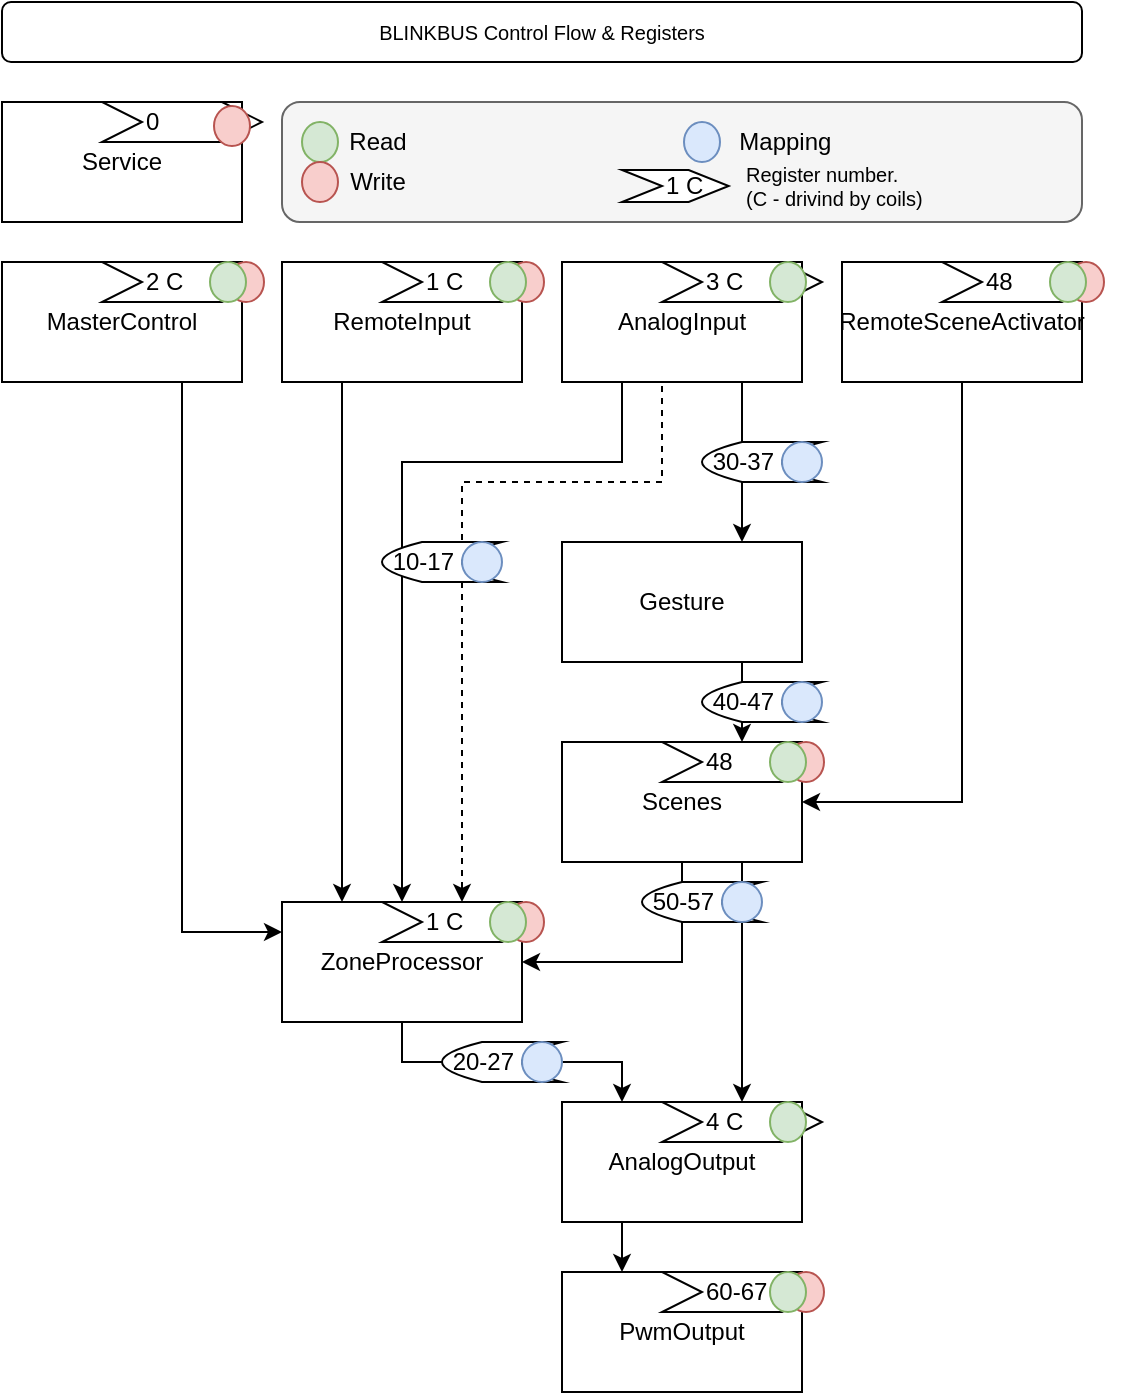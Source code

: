<mxfile version="15.2.7" type="device"><diagram id="zra3xhSvwH0GyJLOJyrM" name="page"><mxGraphModel dx="1732" dy="1841" grid="1" gridSize="10" guides="1" tooltips="1" connect="1" arrows="1" fold="1" page="1" pageScale="1" pageWidth="827" pageHeight="1169" math="0" shadow="0"><root><mxCell id="0"/><mxCell id="1" parent="0"/><mxCell id="6S6kO2C8izBahNGhseQC-16" style="edgeStyle=orthogonalEdgeStyle;rounded=0;orthogonalLoop=1;jettySize=auto;html=1;exitX=0.25;exitY=1;exitDx=0;exitDy=0;entryX=0.5;entryY=0;entryDx=0;entryDy=0;" edge="1" parent="1" source="6S6kO2C8izBahNGhseQC-5" target="6S6kO2C8izBahNGhseQC-8"><mxGeometry relative="1" as="geometry"><Array as="points"><mxPoint x="240" y="180"/><mxPoint x="130" y="180"/></Array></mxGeometry></mxCell><mxCell id="6S6kO2C8izBahNGhseQC-17" style="edgeStyle=orthogonalEdgeStyle;rounded=0;orthogonalLoop=1;jettySize=auto;html=1;exitX=0.5;exitY=1;exitDx=0;exitDy=0;entryX=0.75;entryY=0;entryDx=0;entryDy=0;dashed=1;" edge="1" parent="1" source="6S6kO2C8izBahNGhseQC-5" target="6S6kO2C8izBahNGhseQC-8"><mxGeometry relative="1" as="geometry"><Array as="points"><mxPoint x="260" y="140"/><mxPoint x="260" y="190"/><mxPoint x="160" y="190"/></Array></mxGeometry></mxCell><mxCell id="6S6kO2C8izBahNGhseQC-18" style="edgeStyle=orthogonalEdgeStyle;rounded=0;orthogonalLoop=1;jettySize=auto;html=1;exitX=0.75;exitY=1;exitDx=0;exitDy=0;entryX=0.75;entryY=0;entryDx=0;entryDy=0;" edge="1" parent="1" source="6S6kO2C8izBahNGhseQC-5" target="6S6kO2C8izBahNGhseQC-13"><mxGeometry relative="1" as="geometry"/></mxCell><mxCell id="6S6kO2C8izBahNGhseQC-5" value="&lt;span&gt;AnalogInput&lt;/span&gt;" style="rounded=0;whiteSpace=wrap;html=1;" vertex="1" parent="1"><mxGeometry x="210" y="80" width="120" height="60" as="geometry"/></mxCell><mxCell id="6S6kO2C8izBahNGhseQC-116" style="edgeStyle=orthogonalEdgeStyle;rounded=0;orthogonalLoop=1;jettySize=auto;html=1;exitX=0.5;exitY=1;exitDx=0;exitDy=0;entryX=1;entryY=0.5;entryDx=0;entryDy=0;fontSize=10;" edge="1" parent="1" source="6S6kO2C8izBahNGhseQC-6" target="6S6kO2C8izBahNGhseQC-19"><mxGeometry relative="1" as="geometry"/></mxCell><mxCell id="6S6kO2C8izBahNGhseQC-6" value="RemoteSceneActivator" style="rounded=0;whiteSpace=wrap;html=1;" vertex="1" parent="1"><mxGeometry x="350" y="80" width="120" height="60" as="geometry"/></mxCell><mxCell id="6S6kO2C8izBahNGhseQC-15" style="edgeStyle=orthogonalEdgeStyle;rounded=0;orthogonalLoop=1;jettySize=auto;html=1;exitX=0.25;exitY=1;exitDx=0;exitDy=0;entryX=0.25;entryY=0;entryDx=0;entryDy=0;" edge="1" parent="1" source="6S6kO2C8izBahNGhseQC-7" target="6S6kO2C8izBahNGhseQC-8"><mxGeometry relative="1" as="geometry"/></mxCell><mxCell id="6S6kO2C8izBahNGhseQC-7" value="RemoteInput" style="rounded=0;whiteSpace=wrap;html=1;" vertex="1" parent="1"><mxGeometry x="70" y="80" width="120" height="60" as="geometry"/></mxCell><mxCell id="6S6kO2C8izBahNGhseQC-25" style="edgeStyle=orthogonalEdgeStyle;rounded=0;orthogonalLoop=1;jettySize=auto;html=1;exitX=0.5;exitY=1;exitDx=0;exitDy=0;entryX=0.25;entryY=0;entryDx=0;entryDy=0;" edge="1" parent="1" source="6S6kO2C8izBahNGhseQC-8" target="6S6kO2C8izBahNGhseQC-22"><mxGeometry relative="1" as="geometry"/></mxCell><mxCell id="6S6kO2C8izBahNGhseQC-8" value="ZoneProcessor" style="rounded=0;whiteSpace=wrap;html=1;" vertex="1" parent="1"><mxGeometry x="70" y="400" width="120" height="60" as="geometry"/></mxCell><mxCell id="6S6kO2C8izBahNGhseQC-21" style="edgeStyle=orthogonalEdgeStyle;rounded=0;orthogonalLoop=1;jettySize=auto;html=1;exitX=0.75;exitY=1;exitDx=0;exitDy=0;entryX=0.75;entryY=0;entryDx=0;entryDy=0;" edge="1" parent="1" source="6S6kO2C8izBahNGhseQC-13" target="6S6kO2C8izBahNGhseQC-19"><mxGeometry relative="1" as="geometry"/></mxCell><mxCell id="6S6kO2C8izBahNGhseQC-13" value="Gesture" style="rounded=0;whiteSpace=wrap;html=1;" vertex="1" parent="1"><mxGeometry x="210" y="220" width="120" height="60" as="geometry"/></mxCell><mxCell id="6S6kO2C8izBahNGhseQC-23" style="edgeStyle=orthogonalEdgeStyle;rounded=0;orthogonalLoop=1;jettySize=auto;html=1;exitX=0.75;exitY=1;exitDx=0;exitDy=0;entryX=0.75;entryY=0;entryDx=0;entryDy=0;" edge="1" parent="1" source="6S6kO2C8izBahNGhseQC-19" target="6S6kO2C8izBahNGhseQC-22"><mxGeometry relative="1" as="geometry"/></mxCell><mxCell id="6S6kO2C8izBahNGhseQC-88" style="edgeStyle=orthogonalEdgeStyle;rounded=0;orthogonalLoop=1;jettySize=auto;html=1;exitX=0.5;exitY=1;exitDx=0;exitDy=0;entryX=1;entryY=0.5;entryDx=0;entryDy=0;" edge="1" parent="1" source="6S6kO2C8izBahNGhseQC-19" target="6S6kO2C8izBahNGhseQC-8"><mxGeometry relative="1" as="geometry"/></mxCell><mxCell id="6S6kO2C8izBahNGhseQC-19" value="Scenes" style="rounded=0;whiteSpace=wrap;html=1;" vertex="1" parent="1"><mxGeometry x="210" y="320" width="120" height="60" as="geometry"/></mxCell><mxCell id="6S6kO2C8izBahNGhseQC-30" style="edgeStyle=orthogonalEdgeStyle;rounded=0;orthogonalLoop=1;jettySize=auto;html=1;exitX=0.25;exitY=1;exitDx=0;exitDy=0;entryX=0.25;entryY=0;entryDx=0;entryDy=0;" edge="1" parent="1" source="6S6kO2C8izBahNGhseQC-22" target="6S6kO2C8izBahNGhseQC-29"><mxGeometry relative="1" as="geometry"/></mxCell><mxCell id="6S6kO2C8izBahNGhseQC-22" value="AnalogOutput" style="rounded=0;whiteSpace=wrap;html=1;" vertex="1" parent="1"><mxGeometry x="210" y="500" width="120" height="60" as="geometry"/></mxCell><mxCell id="6S6kO2C8izBahNGhseQC-29" value="PwmOutput" style="rounded=0;whiteSpace=wrap;html=1;" vertex="1" parent="1"><mxGeometry x="210" y="585" width="120" height="60" as="geometry"/></mxCell><mxCell id="6S6kO2C8izBahNGhseQC-33" value="" style="group" vertex="1" connectable="0" parent="1"><mxGeometry x="260" y="585" width="90" height="20" as="geometry"/></mxCell><mxCell id="6S6kO2C8izBahNGhseQC-28" value="&amp;nbsp; &amp;nbsp; &amp;nbsp; 60-67" style="shape=step;perimeter=stepPerimeter;whiteSpace=wrap;html=1;fixedSize=1;align=left;" vertex="1" parent="6S6kO2C8izBahNGhseQC-33"><mxGeometry width="80" height="20" as="geometry"/></mxCell><mxCell id="6S6kO2C8izBahNGhseQC-31" value="" style="ellipse;whiteSpace=wrap;html=1;fillColor=#f8cecc;strokeColor=#b85450;" vertex="1" parent="6S6kO2C8izBahNGhseQC-33"><mxGeometry x="63" width="18" height="20" as="geometry"/></mxCell><mxCell id="6S6kO2C8izBahNGhseQC-32" value="" style="ellipse;whiteSpace=wrap;html=1;fillColor=#d5e8d4;strokeColor=#82b366;" vertex="1" parent="6S6kO2C8izBahNGhseQC-33"><mxGeometry x="54" width="18" height="20" as="geometry"/></mxCell><mxCell id="6S6kO2C8izBahNGhseQC-35" value="" style="group" vertex="1" connectable="0" parent="1"><mxGeometry x="120" y="400" width="90" height="20" as="geometry"/></mxCell><mxCell id="6S6kO2C8izBahNGhseQC-36" value="&amp;nbsp; &amp;nbsp; &amp;nbsp; 1 C" style="shape=step;perimeter=stepPerimeter;whiteSpace=wrap;html=1;fixedSize=1;align=left;" vertex="1" parent="6S6kO2C8izBahNGhseQC-35"><mxGeometry width="80" height="20" as="geometry"/></mxCell><mxCell id="6S6kO2C8izBahNGhseQC-37" value="" style="ellipse;whiteSpace=wrap;html=1;fillColor=#f8cecc;strokeColor=#b85450;" vertex="1" parent="6S6kO2C8izBahNGhseQC-35"><mxGeometry x="63" width="18" height="20" as="geometry"/></mxCell><mxCell id="6S6kO2C8izBahNGhseQC-38" value="" style="ellipse;whiteSpace=wrap;html=1;fillColor=#d5e8d4;strokeColor=#82b366;" vertex="1" parent="6S6kO2C8izBahNGhseQC-35"><mxGeometry x="54" width="18" height="20" as="geometry"/></mxCell><mxCell id="6S6kO2C8izBahNGhseQC-41" value="" style="group" vertex="1" connectable="0" parent="1"><mxGeometry x="120" y="80" width="90" height="20" as="geometry"/></mxCell><mxCell id="6S6kO2C8izBahNGhseQC-42" value="&amp;nbsp; &amp;nbsp; &amp;nbsp; 1 C" style="shape=step;perimeter=stepPerimeter;whiteSpace=wrap;html=1;fixedSize=1;align=left;" vertex="1" parent="6S6kO2C8izBahNGhseQC-41"><mxGeometry width="80" height="20" as="geometry"/></mxCell><mxCell id="6S6kO2C8izBahNGhseQC-43" value="" style="ellipse;whiteSpace=wrap;html=1;fillColor=#f8cecc;strokeColor=#b85450;" vertex="1" parent="6S6kO2C8izBahNGhseQC-41"><mxGeometry x="63" width="18" height="20" as="geometry"/></mxCell><mxCell id="6S6kO2C8izBahNGhseQC-44" value="" style="ellipse;whiteSpace=wrap;html=1;fillColor=#d5e8d4;strokeColor=#82b366;" vertex="1" parent="6S6kO2C8izBahNGhseQC-41"><mxGeometry x="54" width="18" height="20" as="geometry"/></mxCell><mxCell id="6S6kO2C8izBahNGhseQC-45" value="" style="group" vertex="1" connectable="0" parent="1"><mxGeometry x="260" y="80" width="90" height="20" as="geometry"/></mxCell><mxCell id="6S6kO2C8izBahNGhseQC-46" value="&amp;nbsp; &amp;nbsp; &amp;nbsp; 3 C" style="shape=step;perimeter=stepPerimeter;whiteSpace=wrap;html=1;fixedSize=1;align=left;" vertex="1" parent="6S6kO2C8izBahNGhseQC-45"><mxGeometry width="80" height="20" as="geometry"/></mxCell><mxCell id="6S6kO2C8izBahNGhseQC-48" value="" style="ellipse;whiteSpace=wrap;html=1;fillColor=#d5e8d4;strokeColor=#82b366;" vertex="1" parent="6S6kO2C8izBahNGhseQC-45"><mxGeometry x="54" width="18" height="20" as="geometry"/></mxCell><mxCell id="6S6kO2C8izBahNGhseQC-49" value="" style="group" vertex="1" connectable="0" parent="1"><mxGeometry x="260" y="500" width="90" height="20" as="geometry"/></mxCell><mxCell id="6S6kO2C8izBahNGhseQC-50" value="&amp;nbsp; &amp;nbsp; &amp;nbsp; 4 C" style="shape=step;perimeter=stepPerimeter;whiteSpace=wrap;html=1;fixedSize=1;align=left;" vertex="1" parent="6S6kO2C8izBahNGhseQC-49"><mxGeometry width="80" height="20" as="geometry"/></mxCell><mxCell id="6S6kO2C8izBahNGhseQC-52" value="" style="ellipse;whiteSpace=wrap;html=1;fillColor=#d5e8d4;strokeColor=#82b366;" vertex="1" parent="6S6kO2C8izBahNGhseQC-49"><mxGeometry x="54" width="18" height="20" as="geometry"/></mxCell><mxCell id="6S6kO2C8izBahNGhseQC-59" value="" style="group" vertex="1" connectable="0" parent="1"><mxGeometry x="120" y="220" width="60" height="20" as="geometry"/></mxCell><mxCell id="6S6kO2C8izBahNGhseQC-53" value="&amp;nbsp;10-17&amp;nbsp;" style="shape=dataStorage;whiteSpace=wrap;html=1;fixedSize=1;align=left;" vertex="1" parent="6S6kO2C8izBahNGhseQC-59"><mxGeometry width="60" height="20" as="geometry"/></mxCell><mxCell id="6S6kO2C8izBahNGhseQC-58" value="" style="ellipse;whiteSpace=wrap;html=1;fillColor=#dae8fc;strokeColor=#6c8ebf;" vertex="1" parent="6S6kO2C8izBahNGhseQC-59"><mxGeometry x="40" width="20" height="20" as="geometry"/></mxCell><mxCell id="6S6kO2C8izBahNGhseQC-60" value="" style="group" vertex="1" connectable="0" parent="1"><mxGeometry x="280" y="170" width="60" height="20" as="geometry"/></mxCell><mxCell id="6S6kO2C8izBahNGhseQC-61" value="&amp;nbsp;30-37&amp;nbsp;" style="shape=dataStorage;whiteSpace=wrap;html=1;fixedSize=1;align=left;" vertex="1" parent="6S6kO2C8izBahNGhseQC-60"><mxGeometry width="60" height="20" as="geometry"/></mxCell><mxCell id="6S6kO2C8izBahNGhseQC-62" value="" style="ellipse;whiteSpace=wrap;html=1;fillColor=#dae8fc;strokeColor=#6c8ebf;" vertex="1" parent="6S6kO2C8izBahNGhseQC-60"><mxGeometry x="40" width="20" height="20" as="geometry"/></mxCell><mxCell id="6S6kO2C8izBahNGhseQC-63" value="" style="group" vertex="1" connectable="0" parent="1"><mxGeometry x="280" y="290" width="60" height="20" as="geometry"/></mxCell><mxCell id="6S6kO2C8izBahNGhseQC-64" value="&amp;nbsp;40-47&amp;nbsp;" style="shape=dataStorage;whiteSpace=wrap;html=1;fixedSize=1;align=left;" vertex="1" parent="6S6kO2C8izBahNGhseQC-63"><mxGeometry width="60" height="20" as="geometry"/></mxCell><mxCell id="6S6kO2C8izBahNGhseQC-65" value="" style="ellipse;whiteSpace=wrap;html=1;fillColor=#dae8fc;strokeColor=#6c8ebf;" vertex="1" parent="6S6kO2C8izBahNGhseQC-63"><mxGeometry x="40" width="20" height="20" as="geometry"/></mxCell><mxCell id="6S6kO2C8izBahNGhseQC-66" value="" style="group" vertex="1" connectable="0" parent="1"><mxGeometry x="250" y="390" width="60" height="20" as="geometry"/></mxCell><mxCell id="6S6kO2C8izBahNGhseQC-67" value="&amp;nbsp;50-57&amp;nbsp;" style="shape=dataStorage;whiteSpace=wrap;html=1;fixedSize=1;align=left;" vertex="1" parent="6S6kO2C8izBahNGhseQC-66"><mxGeometry width="60" height="20" as="geometry"/></mxCell><mxCell id="6S6kO2C8izBahNGhseQC-68" value="" style="ellipse;whiteSpace=wrap;html=1;fillColor=#dae8fc;strokeColor=#6c8ebf;" vertex="1" parent="6S6kO2C8izBahNGhseQC-66"><mxGeometry x="40" width="20" height="20" as="geometry"/></mxCell><mxCell id="6S6kO2C8izBahNGhseQC-69" value="" style="group" vertex="1" connectable="0" parent="1"><mxGeometry x="150" y="470" width="60" height="20" as="geometry"/></mxCell><mxCell id="6S6kO2C8izBahNGhseQC-70" value="&amp;nbsp;20-27&amp;nbsp;" style="shape=dataStorage;whiteSpace=wrap;html=1;fixedSize=1;align=left;" vertex="1" parent="6S6kO2C8izBahNGhseQC-69"><mxGeometry width="60" height="20" as="geometry"/></mxCell><mxCell id="6S6kO2C8izBahNGhseQC-71" value="" style="ellipse;whiteSpace=wrap;html=1;fillColor=#dae8fc;strokeColor=#6c8ebf;" vertex="1" parent="6S6kO2C8izBahNGhseQC-69"><mxGeometry x="40" width="20" height="20" as="geometry"/></mxCell><mxCell id="6S6kO2C8izBahNGhseQC-78" style="edgeStyle=orthogonalEdgeStyle;rounded=0;orthogonalLoop=1;jettySize=auto;html=1;exitX=0.75;exitY=1;exitDx=0;exitDy=0;entryX=0;entryY=0.25;entryDx=0;entryDy=0;" edge="1" parent="1" source="6S6kO2C8izBahNGhseQC-77" target="6S6kO2C8izBahNGhseQC-8"><mxGeometry relative="1" as="geometry"/></mxCell><mxCell id="6S6kO2C8izBahNGhseQC-77" value="MasterControl" style="rounded=0;whiteSpace=wrap;html=1;" vertex="1" parent="1"><mxGeometry x="-70" y="80" width="120" height="60" as="geometry"/></mxCell><mxCell id="6S6kO2C8izBahNGhseQC-79" value="" style="group" vertex="1" connectable="0" parent="1"><mxGeometry x="-20" y="80" width="90" height="20" as="geometry"/></mxCell><mxCell id="6S6kO2C8izBahNGhseQC-80" value="&amp;nbsp; &amp;nbsp; &amp;nbsp; 2 C" style="shape=step;perimeter=stepPerimeter;whiteSpace=wrap;html=1;fixedSize=1;align=left;" vertex="1" parent="6S6kO2C8izBahNGhseQC-79"><mxGeometry width="80" height="20" as="geometry"/></mxCell><mxCell id="6S6kO2C8izBahNGhseQC-81" value="" style="ellipse;whiteSpace=wrap;html=1;fillColor=#f8cecc;strokeColor=#b85450;" vertex="1" parent="6S6kO2C8izBahNGhseQC-79"><mxGeometry x="63" width="18" height="20" as="geometry"/></mxCell><mxCell id="6S6kO2C8izBahNGhseQC-82" value="" style="ellipse;whiteSpace=wrap;html=1;fillColor=#d5e8d4;strokeColor=#82b366;" vertex="1" parent="6S6kO2C8izBahNGhseQC-79"><mxGeometry x="54" width="18" height="20" as="geometry"/></mxCell><mxCell id="6S6kO2C8izBahNGhseQC-84" value="Service" style="rounded=0;whiteSpace=wrap;html=1;" vertex="1" parent="1"><mxGeometry x="-70" width="120" height="60" as="geometry"/></mxCell><mxCell id="6S6kO2C8izBahNGhseQC-85" value="" style="group" vertex="1" connectable="0" parent="1"><mxGeometry x="-20" width="90" height="20" as="geometry"/></mxCell><mxCell id="6S6kO2C8izBahNGhseQC-86" value="&amp;nbsp; &amp;nbsp; &amp;nbsp; 0" style="shape=step;perimeter=stepPerimeter;whiteSpace=wrap;html=1;fixedSize=1;align=left;" vertex="1" parent="6S6kO2C8izBahNGhseQC-85"><mxGeometry width="80" height="20" as="geometry"/></mxCell><mxCell id="6S6kO2C8izBahNGhseQC-87" value="" style="ellipse;whiteSpace=wrap;html=1;fillColor=#f8cecc;strokeColor=#b85450;" vertex="1" parent="6S6kO2C8izBahNGhseQC-85"><mxGeometry x="56" y="2" width="18" height="20" as="geometry"/></mxCell><mxCell id="6S6kO2C8izBahNGhseQC-90" value="" style="rounded=1;whiteSpace=wrap;html=1;fillColor=#f5f5f5;strokeColor=#666666;fontColor=#333333;" vertex="1" parent="1"><mxGeometry x="70" width="400" height="60" as="geometry"/></mxCell><mxCell id="6S6kO2C8izBahNGhseQC-91" value="" style="ellipse;whiteSpace=wrap;html=1;fillColor=#d5e8d4;strokeColor=#82b366;" vertex="1" parent="1"><mxGeometry x="80" y="10" width="18" height="20" as="geometry"/></mxCell><mxCell id="6S6kO2C8izBahNGhseQC-92" value="" style="ellipse;whiteSpace=wrap;html=1;fillColor=#f8cecc;strokeColor=#b85450;" vertex="1" parent="1"><mxGeometry x="80" y="30" width="18" height="20" as="geometry"/></mxCell><mxCell id="6S6kO2C8izBahNGhseQC-93" value="" style="ellipse;whiteSpace=wrap;html=1;fillColor=#dae8fc;strokeColor=#6c8ebf;" vertex="1" parent="1"><mxGeometry x="271" y="10" width="18" height="20" as="geometry"/></mxCell><mxCell id="6S6kO2C8izBahNGhseQC-94" value="Read" style="text;html=1;strokeColor=none;fillColor=none;align=center;verticalAlign=middle;whiteSpace=wrap;rounded=0;" vertex="1" parent="1"><mxGeometry x="98" y="10" width="40" height="20" as="geometry"/></mxCell><mxCell id="6S6kO2C8izBahNGhseQC-95" value="Write" style="text;html=1;strokeColor=none;fillColor=none;align=center;verticalAlign=middle;whiteSpace=wrap;rounded=0;" vertex="1" parent="1"><mxGeometry x="98" y="30" width="40" height="20" as="geometry"/></mxCell><mxCell id="6S6kO2C8izBahNGhseQC-96" value="&amp;nbsp;Mapping" style="text;html=1;strokeColor=none;fillColor=none;align=center;verticalAlign=middle;whiteSpace=wrap;rounded=0;" vertex="1" parent="1"><mxGeometry x="300" y="10" width="40" height="20" as="geometry"/></mxCell><mxCell id="6S6kO2C8izBahNGhseQC-97" value="" style="group" vertex="1" connectable="0" parent="1"><mxGeometry x="240" y="34" width="60" height="16" as="geometry"/></mxCell><mxCell id="6S6kO2C8izBahNGhseQC-98" value="&amp;nbsp; &amp;nbsp; &amp;nbsp; 1 C" style="shape=step;perimeter=stepPerimeter;whiteSpace=wrap;html=1;fixedSize=1;align=left;" vertex="1" parent="6S6kO2C8izBahNGhseQC-97"><mxGeometry width="53.333" height="16" as="geometry"/></mxCell><mxCell id="6S6kO2C8izBahNGhseQC-102" value="Register number. &lt;br style=&quot;font-size: 10px;&quot;&gt;(C - drivind by coils)&amp;nbsp;" style="text;html=1;strokeColor=none;fillColor=none;align=left;verticalAlign=middle;whiteSpace=wrap;rounded=0;fontSize=10;" vertex="1" parent="1"><mxGeometry x="300" y="26" width="160" height="32" as="geometry"/></mxCell><mxCell id="6S6kO2C8izBahNGhseQC-104" value="BLINKBUS Control Flow &amp;amp; Registers" style="rounded=1;whiteSpace=wrap;html=1;fontSize=10;" vertex="1" parent="1"><mxGeometry x="-70" y="-50" width="540" height="30" as="geometry"/></mxCell><mxCell id="6S6kO2C8izBahNGhseQC-106" value="" style="group" vertex="1" connectable="0" parent="1"><mxGeometry x="260" y="320" width="90" height="20" as="geometry"/></mxCell><mxCell id="6S6kO2C8izBahNGhseQC-107" value="&amp;nbsp; &amp;nbsp; &amp;nbsp; 48" style="shape=step;perimeter=stepPerimeter;whiteSpace=wrap;html=1;fixedSize=1;align=left;" vertex="1" parent="6S6kO2C8izBahNGhseQC-106"><mxGeometry width="80" height="20" as="geometry"/></mxCell><mxCell id="6S6kO2C8izBahNGhseQC-108" value="" style="ellipse;whiteSpace=wrap;html=1;fillColor=#f8cecc;strokeColor=#b85450;" vertex="1" parent="6S6kO2C8izBahNGhseQC-106"><mxGeometry x="63" width="18" height="20" as="geometry"/></mxCell><mxCell id="6S6kO2C8izBahNGhseQC-109" value="" style="ellipse;whiteSpace=wrap;html=1;fillColor=#d5e8d4;strokeColor=#82b366;" vertex="1" parent="6S6kO2C8izBahNGhseQC-106"><mxGeometry x="54" width="18" height="20" as="geometry"/></mxCell><mxCell id="6S6kO2C8izBahNGhseQC-110" value="" style="group" vertex="1" connectable="0" parent="1"><mxGeometry x="400" y="80" width="90" height="20" as="geometry"/></mxCell><mxCell id="6S6kO2C8izBahNGhseQC-111" value="&amp;nbsp; &amp;nbsp; &amp;nbsp; 48" style="shape=step;perimeter=stepPerimeter;whiteSpace=wrap;html=1;fixedSize=1;align=left;" vertex="1" parent="6S6kO2C8izBahNGhseQC-110"><mxGeometry width="80" height="20" as="geometry"/></mxCell><mxCell id="6S6kO2C8izBahNGhseQC-112" value="" style="ellipse;whiteSpace=wrap;html=1;fillColor=#f8cecc;strokeColor=#b85450;" vertex="1" parent="6S6kO2C8izBahNGhseQC-110"><mxGeometry x="63" width="18" height="20" as="geometry"/></mxCell><mxCell id="6S6kO2C8izBahNGhseQC-113" value="" style="ellipse;whiteSpace=wrap;html=1;fillColor=#d5e8d4;strokeColor=#82b366;" vertex="1" parent="6S6kO2C8izBahNGhseQC-110"><mxGeometry x="54" width="18" height="20" as="geometry"/></mxCell></root></mxGraphModel></diagram></mxfile>